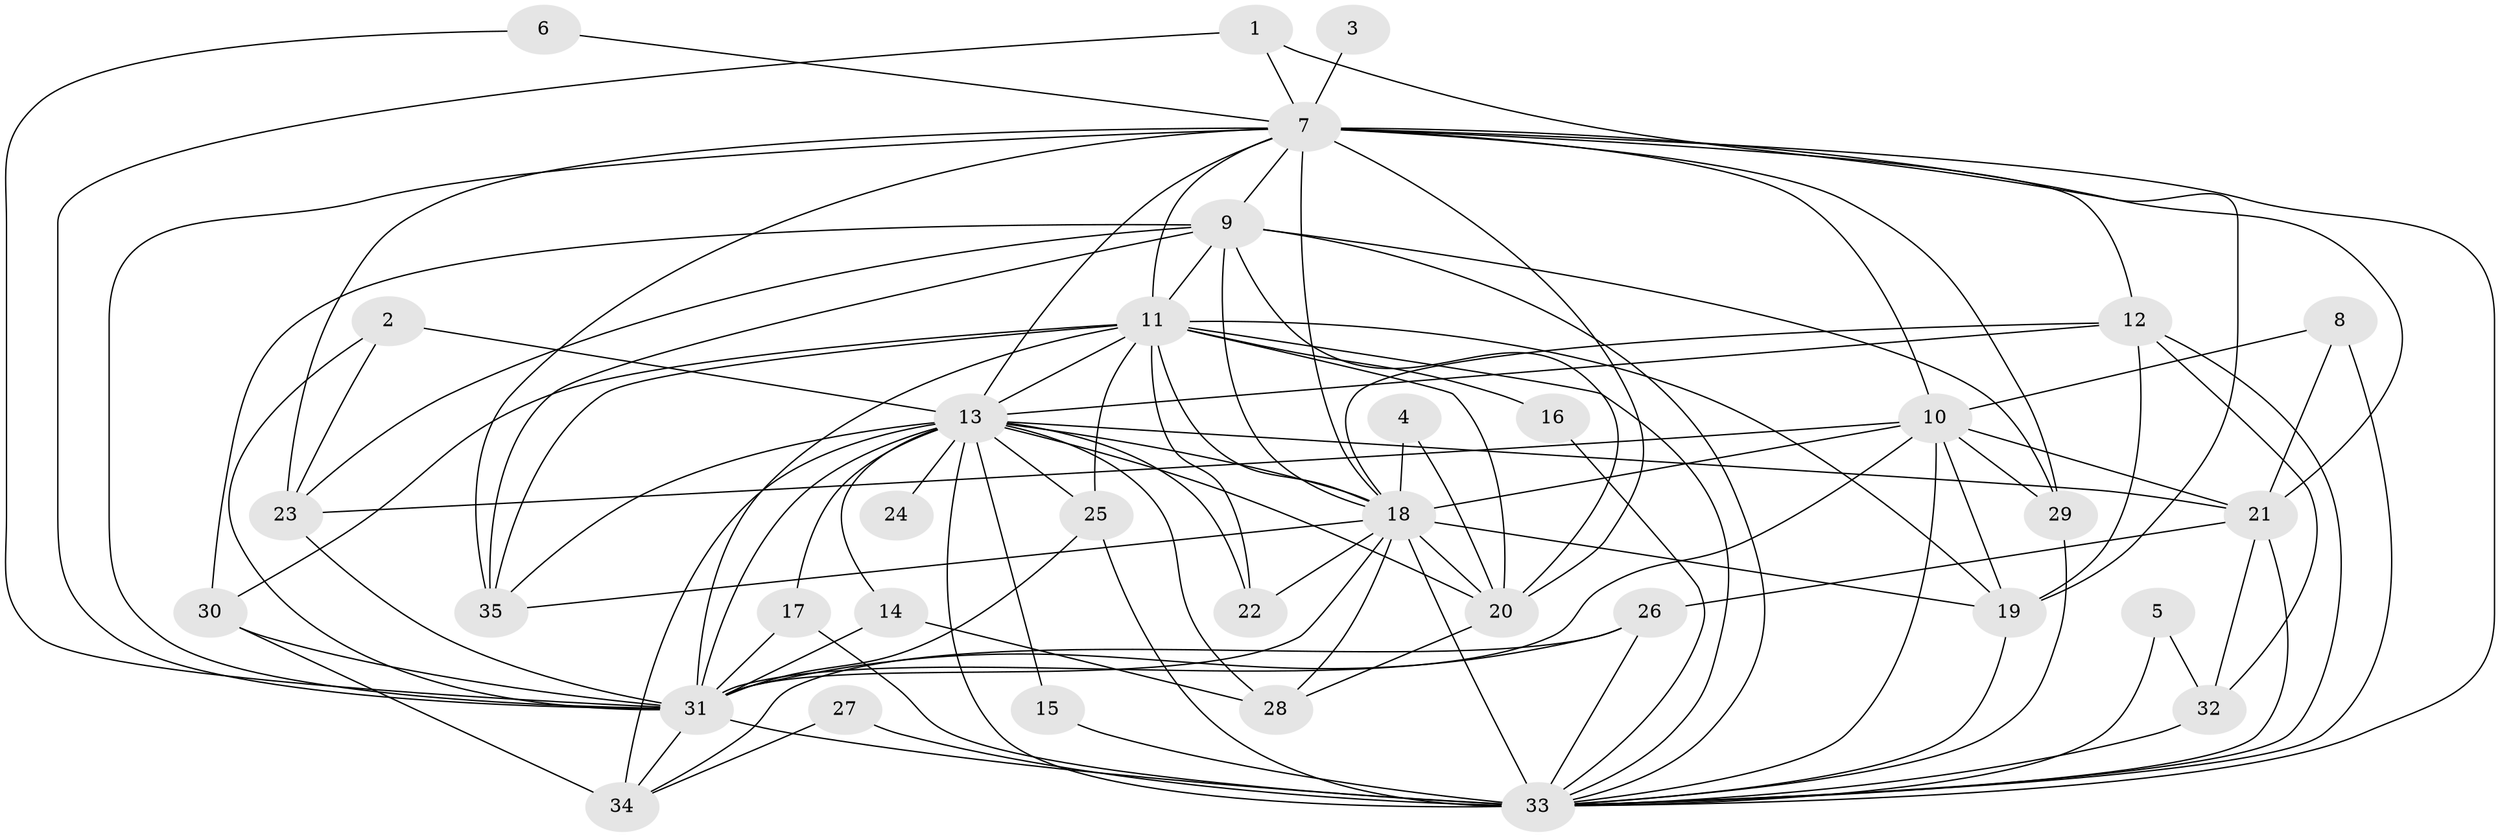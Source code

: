 // original degree distribution, {27: 0.017241379310344827, 18: 0.017241379310344827, 15: 0.017241379310344827, 22: 0.008620689655172414, 29: 0.008620689655172414, 16: 0.008620689655172414, 26: 0.008620689655172414, 3: 0.23275862068965517, 8: 0.02586206896551724, 9: 0.008620689655172414, 5: 0.02586206896551724, 4: 0.08620689655172414, 2: 0.5258620689655172, 10: 0.008620689655172414}
// Generated by graph-tools (version 1.1) at 2025/36/03/04/25 23:36:33]
// undirected, 35 vertices, 106 edges
graph export_dot {
  node [color=gray90,style=filled];
  1;
  2;
  3;
  4;
  5;
  6;
  7;
  8;
  9;
  10;
  11;
  12;
  13;
  14;
  15;
  16;
  17;
  18;
  19;
  20;
  21;
  22;
  23;
  24;
  25;
  26;
  27;
  28;
  29;
  30;
  31;
  32;
  33;
  34;
  35;
  1 -- 7 [weight=1.0];
  1 -- 19 [weight=1.0];
  1 -- 31 [weight=1.0];
  2 -- 13 [weight=1.0];
  2 -- 23 [weight=1.0];
  2 -- 31 [weight=1.0];
  3 -- 7 [weight=1.0];
  4 -- 18 [weight=1.0];
  4 -- 20 [weight=1.0];
  5 -- 32 [weight=1.0];
  5 -- 33 [weight=2.0];
  6 -- 7 [weight=1.0];
  6 -- 31 [weight=1.0];
  7 -- 9 [weight=1.0];
  7 -- 10 [weight=1.0];
  7 -- 11 [weight=1.0];
  7 -- 12 [weight=2.0];
  7 -- 13 [weight=3.0];
  7 -- 18 [weight=3.0];
  7 -- 20 [weight=1.0];
  7 -- 21 [weight=1.0];
  7 -- 23 [weight=3.0];
  7 -- 29 [weight=1.0];
  7 -- 31 [weight=3.0];
  7 -- 33 [weight=4.0];
  7 -- 35 [weight=1.0];
  8 -- 10 [weight=1.0];
  8 -- 21 [weight=1.0];
  8 -- 33 [weight=1.0];
  9 -- 11 [weight=1.0];
  9 -- 18 [weight=2.0];
  9 -- 20 [weight=1.0];
  9 -- 23 [weight=1.0];
  9 -- 29 [weight=1.0];
  9 -- 30 [weight=1.0];
  9 -- 33 [weight=2.0];
  9 -- 35 [weight=1.0];
  10 -- 18 [weight=1.0];
  10 -- 19 [weight=1.0];
  10 -- 21 [weight=1.0];
  10 -- 23 [weight=1.0];
  10 -- 29 [weight=1.0];
  10 -- 31 [weight=1.0];
  10 -- 33 [weight=3.0];
  11 -- 13 [weight=4.0];
  11 -- 16 [weight=1.0];
  11 -- 18 [weight=2.0];
  11 -- 19 [weight=1.0];
  11 -- 20 [weight=2.0];
  11 -- 22 [weight=1.0];
  11 -- 25 [weight=1.0];
  11 -- 30 [weight=1.0];
  11 -- 31 [weight=2.0];
  11 -- 33 [weight=4.0];
  11 -- 35 [weight=2.0];
  12 -- 13 [weight=1.0];
  12 -- 18 [weight=1.0];
  12 -- 19 [weight=1.0];
  12 -- 32 [weight=1.0];
  12 -- 33 [weight=2.0];
  13 -- 14 [weight=1.0];
  13 -- 15 [weight=1.0];
  13 -- 17 [weight=1.0];
  13 -- 18 [weight=4.0];
  13 -- 20 [weight=1.0];
  13 -- 21 [weight=2.0];
  13 -- 22 [weight=3.0];
  13 -- 24 [weight=1.0];
  13 -- 25 [weight=1.0];
  13 -- 28 [weight=1.0];
  13 -- 31 [weight=3.0];
  13 -- 33 [weight=7.0];
  13 -- 34 [weight=3.0];
  13 -- 35 [weight=1.0];
  14 -- 28 [weight=1.0];
  14 -- 31 [weight=1.0];
  15 -- 33 [weight=1.0];
  16 -- 33 [weight=1.0];
  17 -- 31 [weight=2.0];
  17 -- 33 [weight=1.0];
  18 -- 19 [weight=2.0];
  18 -- 20 [weight=1.0];
  18 -- 22 [weight=1.0];
  18 -- 28 [weight=1.0];
  18 -- 31 [weight=2.0];
  18 -- 33 [weight=7.0];
  18 -- 35 [weight=2.0];
  19 -- 33 [weight=1.0];
  20 -- 28 [weight=1.0];
  21 -- 26 [weight=1.0];
  21 -- 32 [weight=1.0];
  21 -- 33 [weight=1.0];
  23 -- 31 [weight=1.0];
  25 -- 31 [weight=1.0];
  25 -- 33 [weight=1.0];
  26 -- 31 [weight=1.0];
  26 -- 33 [weight=1.0];
  26 -- 34 [weight=1.0];
  27 -- 33 [weight=1.0];
  27 -- 34 [weight=1.0];
  29 -- 33 [weight=1.0];
  30 -- 31 [weight=1.0];
  30 -- 34 [weight=2.0];
  31 -- 33 [weight=6.0];
  31 -- 34 [weight=1.0];
  32 -- 33 [weight=1.0];
}
